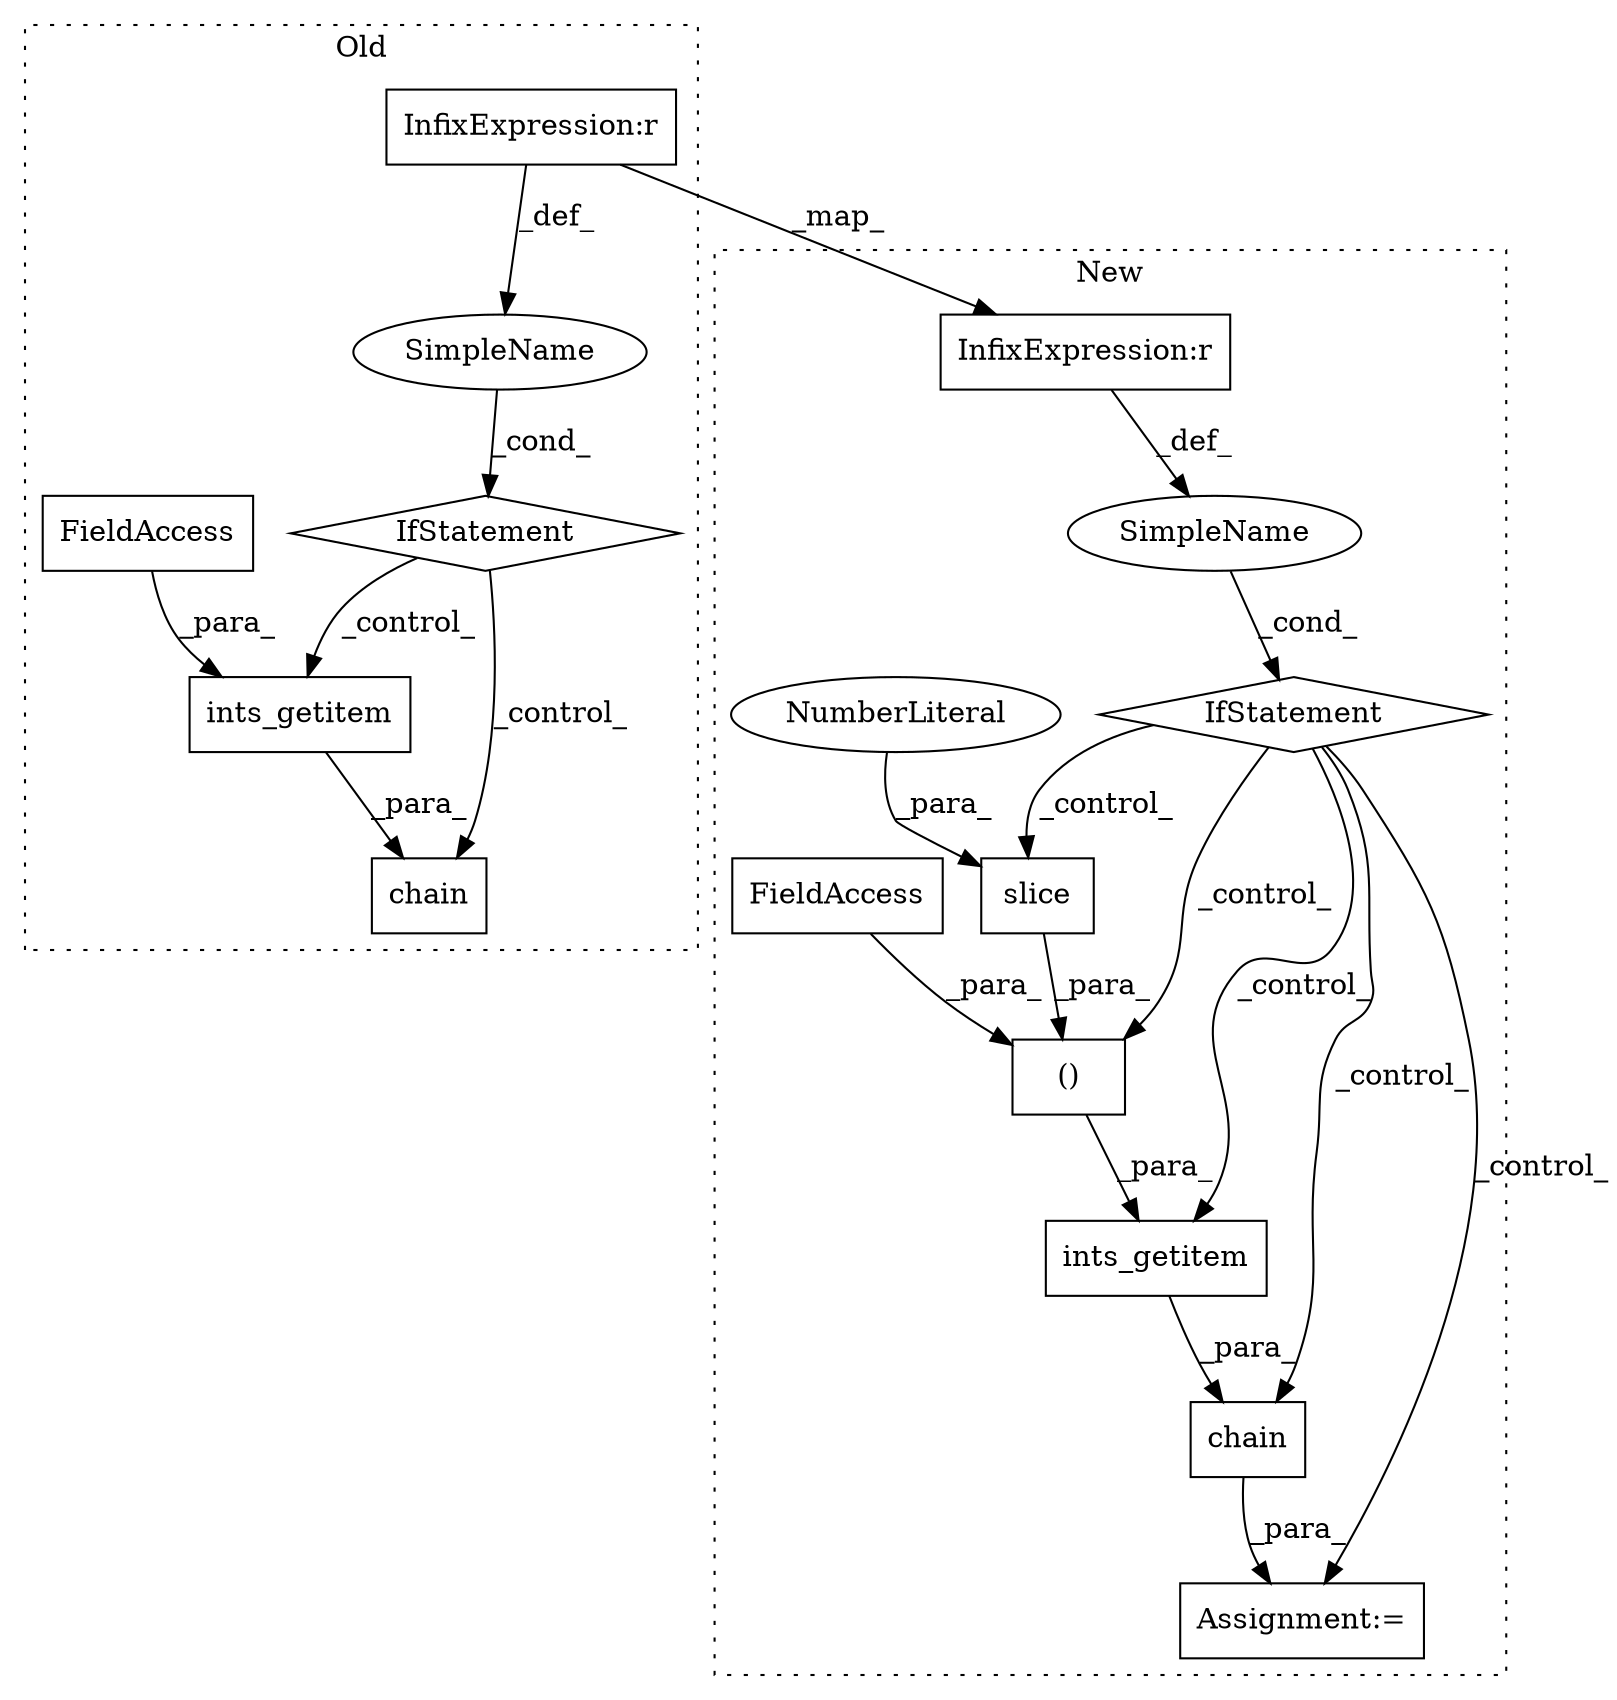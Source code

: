 digraph G {
subgraph cluster0 {
1 [label="chain" a="32" s="920,952" l="6,1" shape="box"];
4 [label="IfStatement" a="25" s="909" l="3" shape="diamond"];
7 [label="InfixExpression:r" a="27" s="900" l="4" shape="box"];
11 [label="SimpleName" a="42" s="" l="" shape="ellipse"];
14 [label="ints_getitem" a="32" s="926,945" l="13,1" shape="box"];
15 [label="FieldAccess" a="22" s="939" l="6" shape="box"];
label = "Old";
style="dotted";
}
subgraph cluster1 {
2 [label="IfStatement" a="25" s="886,904" l="4,2" shape="diamond"];
3 [label="chain" a="32" s="920,981" l="6,1" shape="box"];
5 [label="()" a="106" s="946" l="27" shape="box"];
6 [label="InfixExpression:r" a="27" s="896" l="4" shape="box"];
8 [label="slice" a="32" s="946,953" l="6,1" shape="box"];
9 [label="NumberLiteral" a="34" s="952" l="1" shape="ellipse"];
10 [label="FieldAccess" a="22" s="967" l="6" shape="box"];
12 [label="SimpleName" a="42" s="" l="" shape="ellipse"];
13 [label="ints_getitem" a="32" s="926,973" l="20,2" shape="box"];
16 [label="Assignment:=" a="7" s="919" l="1" shape="box"];
label = "New";
style="dotted";
}
2 -> 3 [label="_control_"];
2 -> 13 [label="_control_"];
2 -> 16 [label="_control_"];
2 -> 5 [label="_control_"];
2 -> 8 [label="_control_"];
3 -> 16 [label="_para_"];
4 -> 14 [label="_control_"];
4 -> 1 [label="_control_"];
5 -> 13 [label="_para_"];
6 -> 12 [label="_def_"];
7 -> 6 [label="_map_"];
7 -> 11 [label="_def_"];
8 -> 5 [label="_para_"];
9 -> 8 [label="_para_"];
10 -> 5 [label="_para_"];
11 -> 4 [label="_cond_"];
12 -> 2 [label="_cond_"];
13 -> 3 [label="_para_"];
14 -> 1 [label="_para_"];
15 -> 14 [label="_para_"];
}